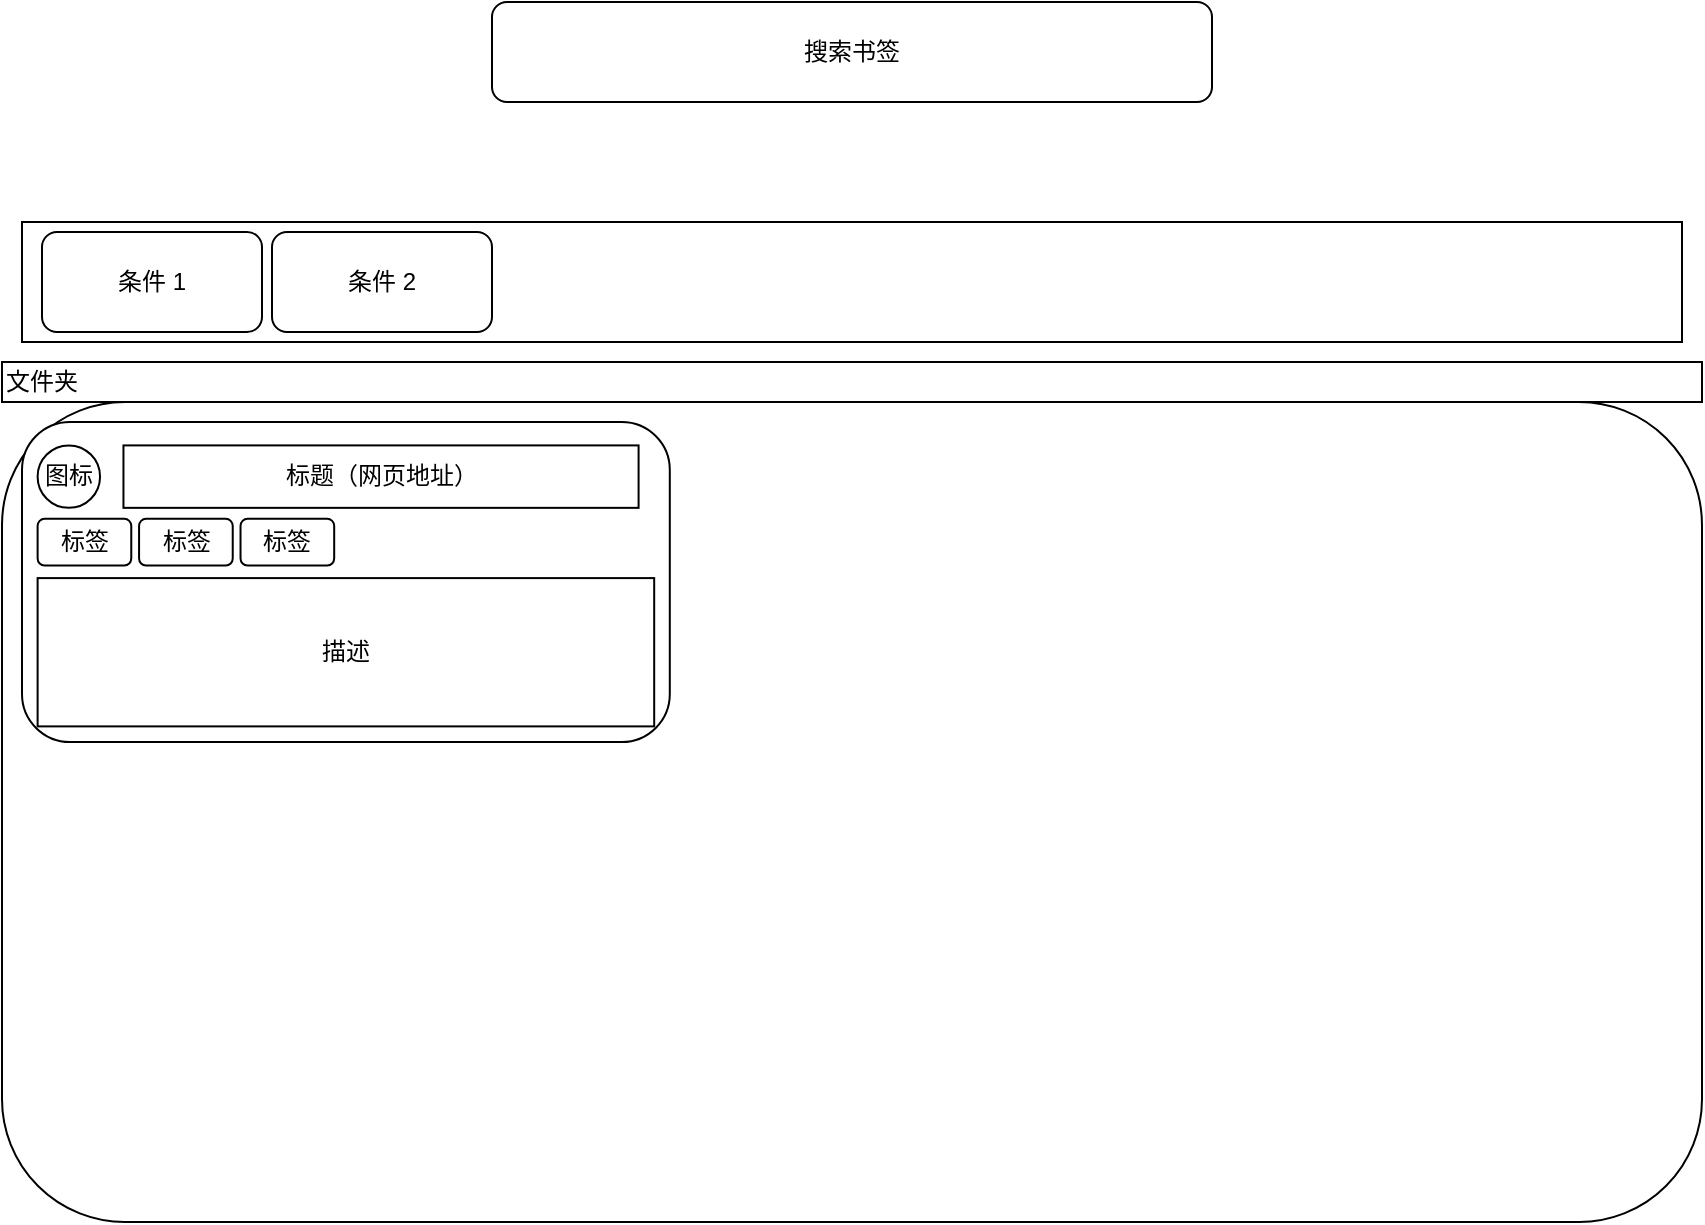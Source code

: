 <mxfile version="15.5.8" type="github">
  <diagram id="aRK7ry7Vw7kddJRDzl9W" name="UI">
    <mxGraphModel dx="1248" dy="677" grid="1" gridSize="10" guides="1" tooltips="1" connect="1" arrows="1" fold="1" page="1" pageScale="1" pageWidth="850" pageHeight="1100" math="0" shadow="0">
      <root>
        <mxCell id="0" />
        <mxCell id="1" parent="0" />
        <mxCell id="YDp-9JB8X0HaDfjWAzUJ-1" value="搜索书签" style="rounded=1;whiteSpace=wrap;html=1;perimeter=rectanglePerimeter;sketch=0;" parent="1" vertex="1">
          <mxGeometry x="245" y="30" width="360" height="50" as="geometry" />
        </mxCell>
        <mxCell id="a0bvIMuQHCZFfHdGPn6T-1" value="" style="rounded=0;whiteSpace=wrap;html=1;" vertex="1" parent="1">
          <mxGeometry x="10" y="140" width="830" height="60" as="geometry" />
        </mxCell>
        <mxCell id="a0bvIMuQHCZFfHdGPn6T-2" value="条件 1" style="rounded=1;whiteSpace=wrap;html=1;sketch=0;" vertex="1" parent="1">
          <mxGeometry x="20" y="145" width="110" height="50" as="geometry" />
        </mxCell>
        <mxCell id="a0bvIMuQHCZFfHdGPn6T-3" value="条件 2" style="rounded=1;whiteSpace=wrap;html=1;sketch=0;" vertex="1" parent="1">
          <mxGeometry x="135" y="145" width="110" height="50" as="geometry" />
        </mxCell>
        <mxCell id="a0bvIMuQHCZFfHdGPn6T-6" value="文件夹" style="rounded=0;whiteSpace=wrap;html=1;align=left;" vertex="1" parent="1">
          <mxGeometry y="210" width="850" height="20" as="geometry" />
        </mxCell>
        <mxCell id="a0bvIMuQHCZFfHdGPn6T-7" value="" style="rounded=1;whiteSpace=wrap;html=1;align=left;" vertex="1" parent="1">
          <mxGeometry y="230" width="850" height="410" as="geometry" />
        </mxCell>
        <mxCell id="a0bvIMuQHCZFfHdGPn6T-4" value="" style="group" vertex="1" connectable="0" parent="1">
          <mxGeometry x="10" y="240" width="323.9" height="160" as="geometry" />
        </mxCell>
        <mxCell id="YDp-9JB8X0HaDfjWAzUJ-2" value="" style="rounded=1;whiteSpace=wrap;html=1;sketch=0;" parent="a0bvIMuQHCZFfHdGPn6T-4" vertex="1">
          <mxGeometry width="323.9" height="160" as="geometry" />
        </mxCell>
        <mxCell id="YDp-9JB8X0HaDfjWAzUJ-4" value="图标" style="ellipse;whiteSpace=wrap;html=1;aspect=fixed;rounded=1;sketch=0;" parent="a0bvIMuQHCZFfHdGPn6T-4" vertex="1">
          <mxGeometry x="7.805" y="11.707" width="31.219" height="31.219" as="geometry" />
        </mxCell>
        <mxCell id="YDp-9JB8X0HaDfjWAzUJ-5" value="标题（网页地址）" style="rounded=0;whiteSpace=wrap;html=1;sketch=0;" parent="a0bvIMuQHCZFfHdGPn6T-4" vertex="1">
          <mxGeometry x="50.731" y="11.707" width="257.559" height="31.22" as="geometry" />
        </mxCell>
        <mxCell id="YDp-9JB8X0HaDfjWAzUJ-6" value="描述" style="rounded=0;whiteSpace=wrap;html=1;sketch=0;" parent="a0bvIMuQHCZFfHdGPn6T-4" vertex="1">
          <mxGeometry x="7.805" y="78.049" width="308.29" height="74.146" as="geometry" />
        </mxCell>
        <mxCell id="YDp-9JB8X0HaDfjWAzUJ-7" value="标签" style="rounded=1;whiteSpace=wrap;html=1;sketch=0;" parent="a0bvIMuQHCZFfHdGPn6T-4" vertex="1">
          <mxGeometry x="7.805" y="48.39" width="46.829" height="23.415" as="geometry" />
        </mxCell>
        <mxCell id="YDp-9JB8X0HaDfjWAzUJ-8" value="标签" style="rounded=1;whiteSpace=wrap;html=1;sketch=0;" parent="a0bvIMuQHCZFfHdGPn6T-4" vertex="1">
          <mxGeometry x="58.536" y="48.39" width="46.829" height="23.415" as="geometry" />
        </mxCell>
        <mxCell id="YDp-9JB8X0HaDfjWAzUJ-9" value="标签" style="rounded=1;whiteSpace=wrap;html=1;sketch=0;" parent="a0bvIMuQHCZFfHdGPn6T-4" vertex="1">
          <mxGeometry x="109.267" y="48.39" width="46.829" height="23.415" as="geometry" />
        </mxCell>
      </root>
    </mxGraphModel>
  </diagram>
</mxfile>
